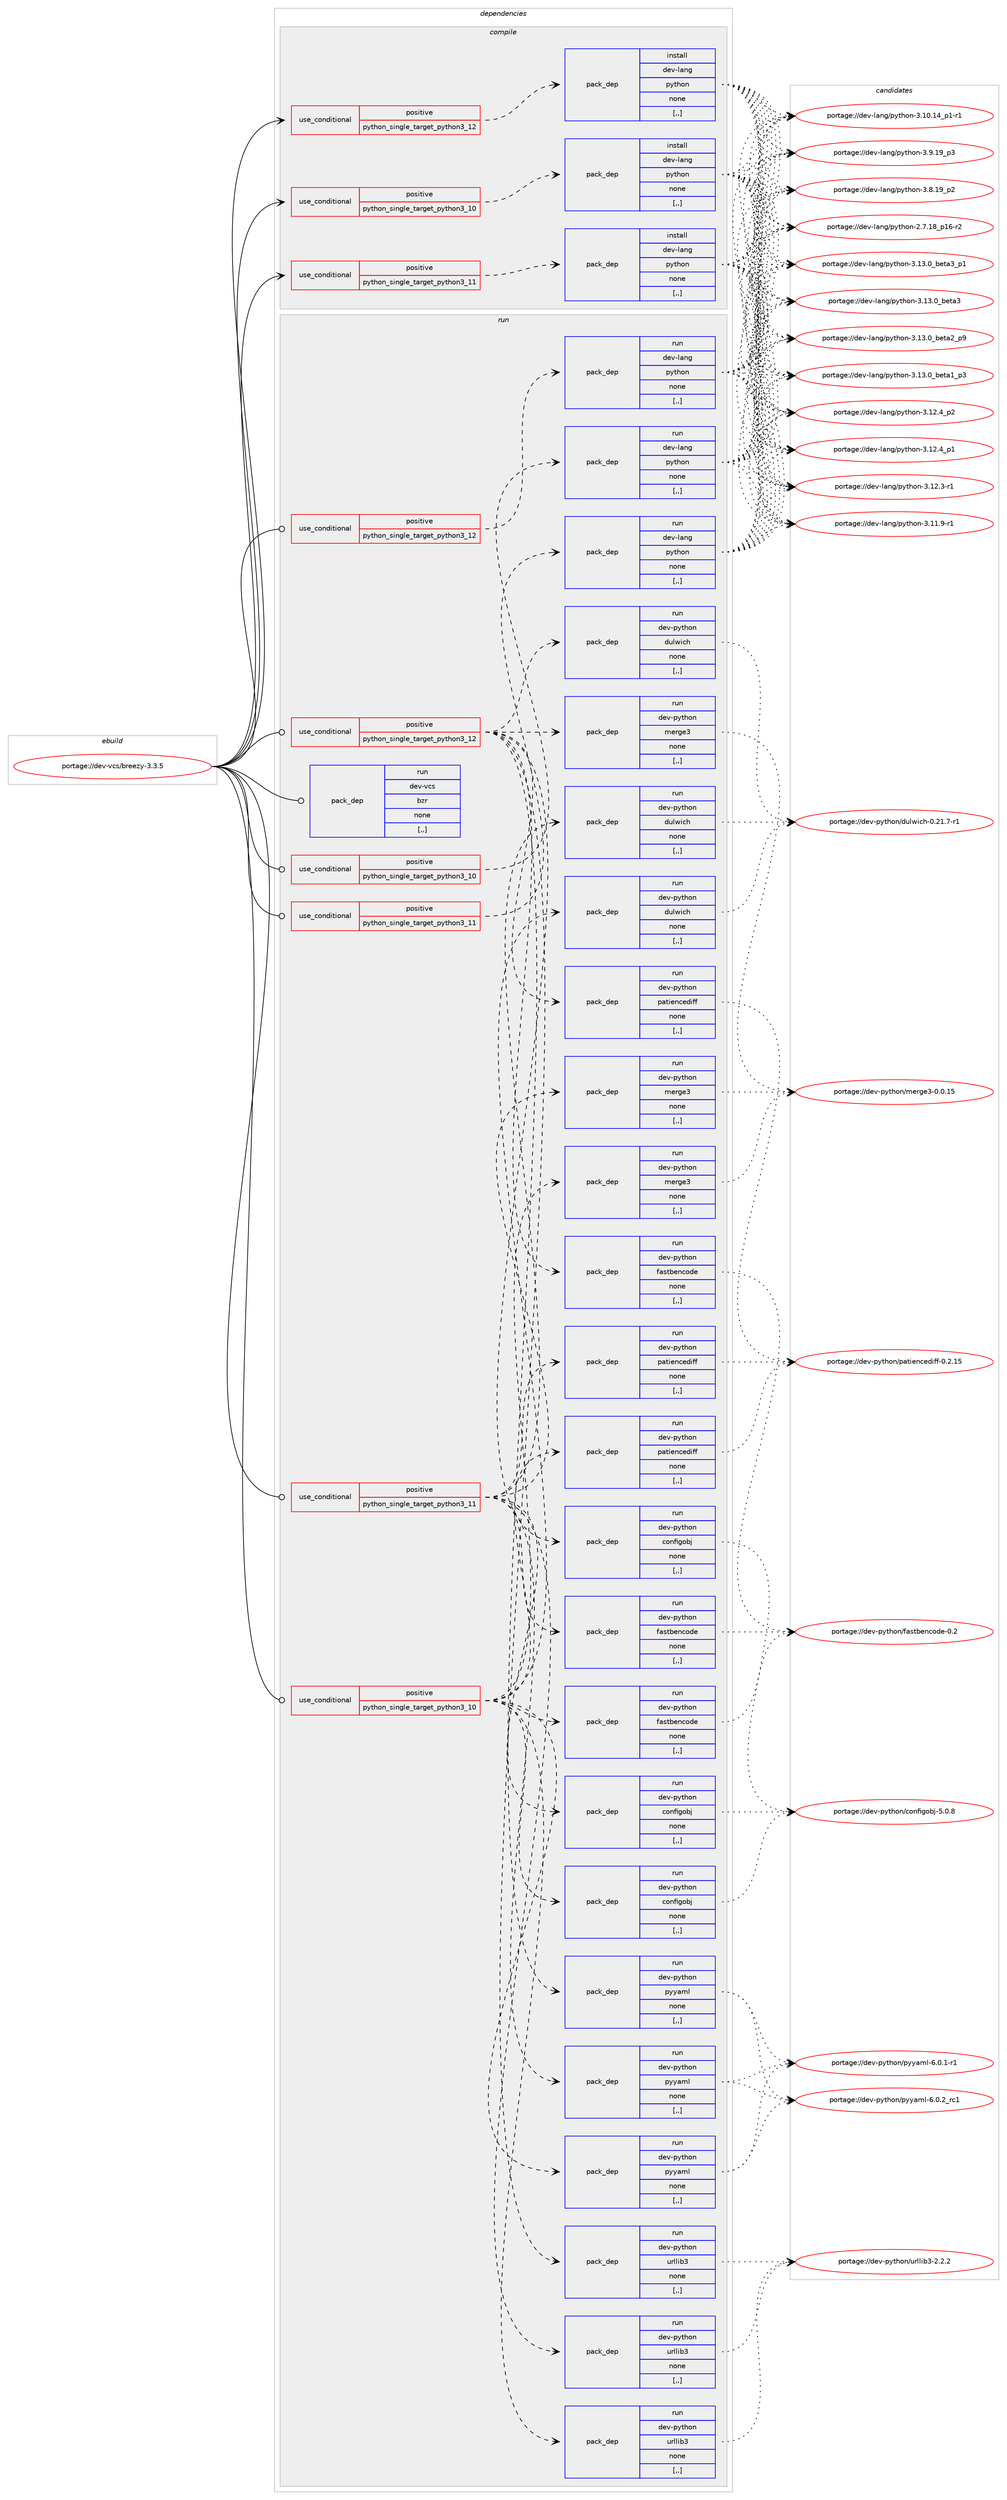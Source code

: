 digraph prolog {

# *************
# Graph options
# *************

newrank=true;
concentrate=true;
compound=true;
graph [rankdir=LR,fontname=Helvetica,fontsize=10,ranksep=1.5];#, ranksep=2.5, nodesep=0.2];
edge  [arrowhead=vee];
node  [fontname=Helvetica,fontsize=10];

# **********
# The ebuild
# **********

subgraph cluster_leftcol {
color=gray;
label=<<i>ebuild</i>>;
id [label="portage://dev-vcs/breezy-3.3.5", color=red, width=4, href="../dev-vcs/breezy-3.3.5.svg"];
}

# ****************
# The dependencies
# ****************

subgraph cluster_midcol {
color=gray;
label=<<i>dependencies</i>>;
subgraph cluster_compile {
fillcolor="#eeeeee";
style=filled;
label=<<i>compile</i>>;
subgraph cond61782 {
dependency219882 [label=<<TABLE BORDER="0" CELLBORDER="1" CELLSPACING="0" CELLPADDING="4"><TR><TD ROWSPAN="3" CELLPADDING="10">use_conditional</TD></TR><TR><TD>positive</TD></TR><TR><TD>python_single_target_python3_10</TD></TR></TABLE>>, shape=none, color=red];
subgraph pack156632 {
dependency219883 [label=<<TABLE BORDER="0" CELLBORDER="1" CELLSPACING="0" CELLPADDING="4" WIDTH="220"><TR><TD ROWSPAN="6" CELLPADDING="30">pack_dep</TD></TR><TR><TD WIDTH="110">install</TD></TR><TR><TD>dev-lang</TD></TR><TR><TD>python</TD></TR><TR><TD>none</TD></TR><TR><TD>[,,]</TD></TR></TABLE>>, shape=none, color=blue];
}
dependency219882:e -> dependency219883:w [weight=20,style="dashed",arrowhead="vee"];
}
id:e -> dependency219882:w [weight=20,style="solid",arrowhead="vee"];
subgraph cond61783 {
dependency219884 [label=<<TABLE BORDER="0" CELLBORDER="1" CELLSPACING="0" CELLPADDING="4"><TR><TD ROWSPAN="3" CELLPADDING="10">use_conditional</TD></TR><TR><TD>positive</TD></TR><TR><TD>python_single_target_python3_11</TD></TR></TABLE>>, shape=none, color=red];
subgraph pack156633 {
dependency219885 [label=<<TABLE BORDER="0" CELLBORDER="1" CELLSPACING="0" CELLPADDING="4" WIDTH="220"><TR><TD ROWSPAN="6" CELLPADDING="30">pack_dep</TD></TR><TR><TD WIDTH="110">install</TD></TR><TR><TD>dev-lang</TD></TR><TR><TD>python</TD></TR><TR><TD>none</TD></TR><TR><TD>[,,]</TD></TR></TABLE>>, shape=none, color=blue];
}
dependency219884:e -> dependency219885:w [weight=20,style="dashed",arrowhead="vee"];
}
id:e -> dependency219884:w [weight=20,style="solid",arrowhead="vee"];
subgraph cond61784 {
dependency219886 [label=<<TABLE BORDER="0" CELLBORDER="1" CELLSPACING="0" CELLPADDING="4"><TR><TD ROWSPAN="3" CELLPADDING="10">use_conditional</TD></TR><TR><TD>positive</TD></TR><TR><TD>python_single_target_python3_12</TD></TR></TABLE>>, shape=none, color=red];
subgraph pack156634 {
dependency219887 [label=<<TABLE BORDER="0" CELLBORDER="1" CELLSPACING="0" CELLPADDING="4" WIDTH="220"><TR><TD ROWSPAN="6" CELLPADDING="30">pack_dep</TD></TR><TR><TD WIDTH="110">install</TD></TR><TR><TD>dev-lang</TD></TR><TR><TD>python</TD></TR><TR><TD>none</TD></TR><TR><TD>[,,]</TD></TR></TABLE>>, shape=none, color=blue];
}
dependency219886:e -> dependency219887:w [weight=20,style="dashed",arrowhead="vee"];
}
id:e -> dependency219886:w [weight=20,style="solid",arrowhead="vee"];
}
subgraph cluster_compileandrun {
fillcolor="#eeeeee";
style=filled;
label=<<i>compile and run</i>>;
}
subgraph cluster_run {
fillcolor="#eeeeee";
style=filled;
label=<<i>run</i>>;
subgraph cond61785 {
dependency219888 [label=<<TABLE BORDER="0" CELLBORDER="1" CELLSPACING="0" CELLPADDING="4"><TR><TD ROWSPAN="3" CELLPADDING="10">use_conditional</TD></TR><TR><TD>positive</TD></TR><TR><TD>python_single_target_python3_10</TD></TR></TABLE>>, shape=none, color=red];
subgraph pack156635 {
dependency219889 [label=<<TABLE BORDER="0" CELLBORDER="1" CELLSPACING="0" CELLPADDING="4" WIDTH="220"><TR><TD ROWSPAN="6" CELLPADDING="30">pack_dep</TD></TR><TR><TD WIDTH="110">run</TD></TR><TR><TD>dev-lang</TD></TR><TR><TD>python</TD></TR><TR><TD>none</TD></TR><TR><TD>[,,]</TD></TR></TABLE>>, shape=none, color=blue];
}
dependency219888:e -> dependency219889:w [weight=20,style="dashed",arrowhead="vee"];
}
id:e -> dependency219888:w [weight=20,style="solid",arrowhead="odot"];
subgraph cond61786 {
dependency219890 [label=<<TABLE BORDER="0" CELLBORDER="1" CELLSPACING="0" CELLPADDING="4"><TR><TD ROWSPAN="3" CELLPADDING="10">use_conditional</TD></TR><TR><TD>positive</TD></TR><TR><TD>python_single_target_python3_10</TD></TR></TABLE>>, shape=none, color=red];
subgraph pack156636 {
dependency219891 [label=<<TABLE BORDER="0" CELLBORDER="1" CELLSPACING="0" CELLPADDING="4" WIDTH="220"><TR><TD ROWSPAN="6" CELLPADDING="30">pack_dep</TD></TR><TR><TD WIDTH="110">run</TD></TR><TR><TD>dev-python</TD></TR><TR><TD>configobj</TD></TR><TR><TD>none</TD></TR><TR><TD>[,,]</TD></TR></TABLE>>, shape=none, color=blue];
}
dependency219890:e -> dependency219891:w [weight=20,style="dashed",arrowhead="vee"];
subgraph pack156637 {
dependency219892 [label=<<TABLE BORDER="0" CELLBORDER="1" CELLSPACING="0" CELLPADDING="4" WIDTH="220"><TR><TD ROWSPAN="6" CELLPADDING="30">pack_dep</TD></TR><TR><TD WIDTH="110">run</TD></TR><TR><TD>dev-python</TD></TR><TR><TD>fastbencode</TD></TR><TR><TD>none</TD></TR><TR><TD>[,,]</TD></TR></TABLE>>, shape=none, color=blue];
}
dependency219890:e -> dependency219892:w [weight=20,style="dashed",arrowhead="vee"];
subgraph pack156638 {
dependency219893 [label=<<TABLE BORDER="0" CELLBORDER="1" CELLSPACING="0" CELLPADDING="4" WIDTH="220"><TR><TD ROWSPAN="6" CELLPADDING="30">pack_dep</TD></TR><TR><TD WIDTH="110">run</TD></TR><TR><TD>dev-python</TD></TR><TR><TD>patiencediff</TD></TR><TR><TD>none</TD></TR><TR><TD>[,,]</TD></TR></TABLE>>, shape=none, color=blue];
}
dependency219890:e -> dependency219893:w [weight=20,style="dashed",arrowhead="vee"];
subgraph pack156639 {
dependency219894 [label=<<TABLE BORDER="0" CELLBORDER="1" CELLSPACING="0" CELLPADDING="4" WIDTH="220"><TR><TD ROWSPAN="6" CELLPADDING="30">pack_dep</TD></TR><TR><TD WIDTH="110">run</TD></TR><TR><TD>dev-python</TD></TR><TR><TD>merge3</TD></TR><TR><TD>none</TD></TR><TR><TD>[,,]</TD></TR></TABLE>>, shape=none, color=blue];
}
dependency219890:e -> dependency219894:w [weight=20,style="dashed",arrowhead="vee"];
subgraph pack156640 {
dependency219895 [label=<<TABLE BORDER="0" CELLBORDER="1" CELLSPACING="0" CELLPADDING="4" WIDTH="220"><TR><TD ROWSPAN="6" CELLPADDING="30">pack_dep</TD></TR><TR><TD WIDTH="110">run</TD></TR><TR><TD>dev-python</TD></TR><TR><TD>dulwich</TD></TR><TR><TD>none</TD></TR><TR><TD>[,,]</TD></TR></TABLE>>, shape=none, color=blue];
}
dependency219890:e -> dependency219895:w [weight=20,style="dashed",arrowhead="vee"];
subgraph pack156641 {
dependency219896 [label=<<TABLE BORDER="0" CELLBORDER="1" CELLSPACING="0" CELLPADDING="4" WIDTH="220"><TR><TD ROWSPAN="6" CELLPADDING="30">pack_dep</TD></TR><TR><TD WIDTH="110">run</TD></TR><TR><TD>dev-python</TD></TR><TR><TD>urllib3</TD></TR><TR><TD>none</TD></TR><TR><TD>[,,]</TD></TR></TABLE>>, shape=none, color=blue];
}
dependency219890:e -> dependency219896:w [weight=20,style="dashed",arrowhead="vee"];
subgraph pack156642 {
dependency219897 [label=<<TABLE BORDER="0" CELLBORDER="1" CELLSPACING="0" CELLPADDING="4" WIDTH="220"><TR><TD ROWSPAN="6" CELLPADDING="30">pack_dep</TD></TR><TR><TD WIDTH="110">run</TD></TR><TR><TD>dev-python</TD></TR><TR><TD>pyyaml</TD></TR><TR><TD>none</TD></TR><TR><TD>[,,]</TD></TR></TABLE>>, shape=none, color=blue];
}
dependency219890:e -> dependency219897:w [weight=20,style="dashed",arrowhead="vee"];
}
id:e -> dependency219890:w [weight=20,style="solid",arrowhead="odot"];
subgraph cond61787 {
dependency219898 [label=<<TABLE BORDER="0" CELLBORDER="1" CELLSPACING="0" CELLPADDING="4"><TR><TD ROWSPAN="3" CELLPADDING="10">use_conditional</TD></TR><TR><TD>positive</TD></TR><TR><TD>python_single_target_python3_11</TD></TR></TABLE>>, shape=none, color=red];
subgraph pack156643 {
dependency219899 [label=<<TABLE BORDER="0" CELLBORDER="1" CELLSPACING="0" CELLPADDING="4" WIDTH="220"><TR><TD ROWSPAN="6" CELLPADDING="30">pack_dep</TD></TR><TR><TD WIDTH="110">run</TD></TR><TR><TD>dev-lang</TD></TR><TR><TD>python</TD></TR><TR><TD>none</TD></TR><TR><TD>[,,]</TD></TR></TABLE>>, shape=none, color=blue];
}
dependency219898:e -> dependency219899:w [weight=20,style="dashed",arrowhead="vee"];
}
id:e -> dependency219898:w [weight=20,style="solid",arrowhead="odot"];
subgraph cond61788 {
dependency219900 [label=<<TABLE BORDER="0" CELLBORDER="1" CELLSPACING="0" CELLPADDING="4"><TR><TD ROWSPAN="3" CELLPADDING="10">use_conditional</TD></TR><TR><TD>positive</TD></TR><TR><TD>python_single_target_python3_11</TD></TR></TABLE>>, shape=none, color=red];
subgraph pack156644 {
dependency219901 [label=<<TABLE BORDER="0" CELLBORDER="1" CELLSPACING="0" CELLPADDING="4" WIDTH="220"><TR><TD ROWSPAN="6" CELLPADDING="30">pack_dep</TD></TR><TR><TD WIDTH="110">run</TD></TR><TR><TD>dev-python</TD></TR><TR><TD>configobj</TD></TR><TR><TD>none</TD></TR><TR><TD>[,,]</TD></TR></TABLE>>, shape=none, color=blue];
}
dependency219900:e -> dependency219901:w [weight=20,style="dashed",arrowhead="vee"];
subgraph pack156645 {
dependency219902 [label=<<TABLE BORDER="0" CELLBORDER="1" CELLSPACING="0" CELLPADDING="4" WIDTH="220"><TR><TD ROWSPAN="6" CELLPADDING="30">pack_dep</TD></TR><TR><TD WIDTH="110">run</TD></TR><TR><TD>dev-python</TD></TR><TR><TD>fastbencode</TD></TR><TR><TD>none</TD></TR><TR><TD>[,,]</TD></TR></TABLE>>, shape=none, color=blue];
}
dependency219900:e -> dependency219902:w [weight=20,style="dashed",arrowhead="vee"];
subgraph pack156646 {
dependency219903 [label=<<TABLE BORDER="0" CELLBORDER="1" CELLSPACING="0" CELLPADDING="4" WIDTH="220"><TR><TD ROWSPAN="6" CELLPADDING="30">pack_dep</TD></TR><TR><TD WIDTH="110">run</TD></TR><TR><TD>dev-python</TD></TR><TR><TD>patiencediff</TD></TR><TR><TD>none</TD></TR><TR><TD>[,,]</TD></TR></TABLE>>, shape=none, color=blue];
}
dependency219900:e -> dependency219903:w [weight=20,style="dashed",arrowhead="vee"];
subgraph pack156647 {
dependency219904 [label=<<TABLE BORDER="0" CELLBORDER="1" CELLSPACING="0" CELLPADDING="4" WIDTH="220"><TR><TD ROWSPAN="6" CELLPADDING="30">pack_dep</TD></TR><TR><TD WIDTH="110">run</TD></TR><TR><TD>dev-python</TD></TR><TR><TD>merge3</TD></TR><TR><TD>none</TD></TR><TR><TD>[,,]</TD></TR></TABLE>>, shape=none, color=blue];
}
dependency219900:e -> dependency219904:w [weight=20,style="dashed",arrowhead="vee"];
subgraph pack156648 {
dependency219905 [label=<<TABLE BORDER="0" CELLBORDER="1" CELLSPACING="0" CELLPADDING="4" WIDTH="220"><TR><TD ROWSPAN="6" CELLPADDING="30">pack_dep</TD></TR><TR><TD WIDTH="110">run</TD></TR><TR><TD>dev-python</TD></TR><TR><TD>dulwich</TD></TR><TR><TD>none</TD></TR><TR><TD>[,,]</TD></TR></TABLE>>, shape=none, color=blue];
}
dependency219900:e -> dependency219905:w [weight=20,style="dashed",arrowhead="vee"];
subgraph pack156649 {
dependency219906 [label=<<TABLE BORDER="0" CELLBORDER="1" CELLSPACING="0" CELLPADDING="4" WIDTH="220"><TR><TD ROWSPAN="6" CELLPADDING="30">pack_dep</TD></TR><TR><TD WIDTH="110">run</TD></TR><TR><TD>dev-python</TD></TR><TR><TD>urllib3</TD></TR><TR><TD>none</TD></TR><TR><TD>[,,]</TD></TR></TABLE>>, shape=none, color=blue];
}
dependency219900:e -> dependency219906:w [weight=20,style="dashed",arrowhead="vee"];
subgraph pack156650 {
dependency219907 [label=<<TABLE BORDER="0" CELLBORDER="1" CELLSPACING="0" CELLPADDING="4" WIDTH="220"><TR><TD ROWSPAN="6" CELLPADDING="30">pack_dep</TD></TR><TR><TD WIDTH="110">run</TD></TR><TR><TD>dev-python</TD></TR><TR><TD>pyyaml</TD></TR><TR><TD>none</TD></TR><TR><TD>[,,]</TD></TR></TABLE>>, shape=none, color=blue];
}
dependency219900:e -> dependency219907:w [weight=20,style="dashed",arrowhead="vee"];
}
id:e -> dependency219900:w [weight=20,style="solid",arrowhead="odot"];
subgraph cond61789 {
dependency219908 [label=<<TABLE BORDER="0" CELLBORDER="1" CELLSPACING="0" CELLPADDING="4"><TR><TD ROWSPAN="3" CELLPADDING="10">use_conditional</TD></TR><TR><TD>positive</TD></TR><TR><TD>python_single_target_python3_12</TD></TR></TABLE>>, shape=none, color=red];
subgraph pack156651 {
dependency219909 [label=<<TABLE BORDER="0" CELLBORDER="1" CELLSPACING="0" CELLPADDING="4" WIDTH="220"><TR><TD ROWSPAN="6" CELLPADDING="30">pack_dep</TD></TR><TR><TD WIDTH="110">run</TD></TR><TR><TD>dev-lang</TD></TR><TR><TD>python</TD></TR><TR><TD>none</TD></TR><TR><TD>[,,]</TD></TR></TABLE>>, shape=none, color=blue];
}
dependency219908:e -> dependency219909:w [weight=20,style="dashed",arrowhead="vee"];
}
id:e -> dependency219908:w [weight=20,style="solid",arrowhead="odot"];
subgraph cond61790 {
dependency219910 [label=<<TABLE BORDER="0" CELLBORDER="1" CELLSPACING="0" CELLPADDING="4"><TR><TD ROWSPAN="3" CELLPADDING="10">use_conditional</TD></TR><TR><TD>positive</TD></TR><TR><TD>python_single_target_python3_12</TD></TR></TABLE>>, shape=none, color=red];
subgraph pack156652 {
dependency219911 [label=<<TABLE BORDER="0" CELLBORDER="1" CELLSPACING="0" CELLPADDING="4" WIDTH="220"><TR><TD ROWSPAN="6" CELLPADDING="30">pack_dep</TD></TR><TR><TD WIDTH="110">run</TD></TR><TR><TD>dev-python</TD></TR><TR><TD>configobj</TD></TR><TR><TD>none</TD></TR><TR><TD>[,,]</TD></TR></TABLE>>, shape=none, color=blue];
}
dependency219910:e -> dependency219911:w [weight=20,style="dashed",arrowhead="vee"];
subgraph pack156653 {
dependency219912 [label=<<TABLE BORDER="0" CELLBORDER="1" CELLSPACING="0" CELLPADDING="4" WIDTH="220"><TR><TD ROWSPAN="6" CELLPADDING="30">pack_dep</TD></TR><TR><TD WIDTH="110">run</TD></TR><TR><TD>dev-python</TD></TR><TR><TD>fastbencode</TD></TR><TR><TD>none</TD></TR><TR><TD>[,,]</TD></TR></TABLE>>, shape=none, color=blue];
}
dependency219910:e -> dependency219912:w [weight=20,style="dashed",arrowhead="vee"];
subgraph pack156654 {
dependency219913 [label=<<TABLE BORDER="0" CELLBORDER="1" CELLSPACING="0" CELLPADDING="4" WIDTH="220"><TR><TD ROWSPAN="6" CELLPADDING="30">pack_dep</TD></TR><TR><TD WIDTH="110">run</TD></TR><TR><TD>dev-python</TD></TR><TR><TD>patiencediff</TD></TR><TR><TD>none</TD></TR><TR><TD>[,,]</TD></TR></TABLE>>, shape=none, color=blue];
}
dependency219910:e -> dependency219913:w [weight=20,style="dashed",arrowhead="vee"];
subgraph pack156655 {
dependency219914 [label=<<TABLE BORDER="0" CELLBORDER="1" CELLSPACING="0" CELLPADDING="4" WIDTH="220"><TR><TD ROWSPAN="6" CELLPADDING="30">pack_dep</TD></TR><TR><TD WIDTH="110">run</TD></TR><TR><TD>dev-python</TD></TR><TR><TD>merge3</TD></TR><TR><TD>none</TD></TR><TR><TD>[,,]</TD></TR></TABLE>>, shape=none, color=blue];
}
dependency219910:e -> dependency219914:w [weight=20,style="dashed",arrowhead="vee"];
subgraph pack156656 {
dependency219915 [label=<<TABLE BORDER="0" CELLBORDER="1" CELLSPACING="0" CELLPADDING="4" WIDTH="220"><TR><TD ROWSPAN="6" CELLPADDING="30">pack_dep</TD></TR><TR><TD WIDTH="110">run</TD></TR><TR><TD>dev-python</TD></TR><TR><TD>dulwich</TD></TR><TR><TD>none</TD></TR><TR><TD>[,,]</TD></TR></TABLE>>, shape=none, color=blue];
}
dependency219910:e -> dependency219915:w [weight=20,style="dashed",arrowhead="vee"];
subgraph pack156657 {
dependency219916 [label=<<TABLE BORDER="0" CELLBORDER="1" CELLSPACING="0" CELLPADDING="4" WIDTH="220"><TR><TD ROWSPAN="6" CELLPADDING="30">pack_dep</TD></TR><TR><TD WIDTH="110">run</TD></TR><TR><TD>dev-python</TD></TR><TR><TD>urllib3</TD></TR><TR><TD>none</TD></TR><TR><TD>[,,]</TD></TR></TABLE>>, shape=none, color=blue];
}
dependency219910:e -> dependency219916:w [weight=20,style="dashed",arrowhead="vee"];
subgraph pack156658 {
dependency219917 [label=<<TABLE BORDER="0" CELLBORDER="1" CELLSPACING="0" CELLPADDING="4" WIDTH="220"><TR><TD ROWSPAN="6" CELLPADDING="30">pack_dep</TD></TR><TR><TD WIDTH="110">run</TD></TR><TR><TD>dev-python</TD></TR><TR><TD>pyyaml</TD></TR><TR><TD>none</TD></TR><TR><TD>[,,]</TD></TR></TABLE>>, shape=none, color=blue];
}
dependency219910:e -> dependency219917:w [weight=20,style="dashed",arrowhead="vee"];
}
id:e -> dependency219910:w [weight=20,style="solid",arrowhead="odot"];
subgraph pack156659 {
dependency219918 [label=<<TABLE BORDER="0" CELLBORDER="1" CELLSPACING="0" CELLPADDING="4" WIDTH="220"><TR><TD ROWSPAN="6" CELLPADDING="30">pack_dep</TD></TR><TR><TD WIDTH="110">run</TD></TR><TR><TD>dev-vcs</TD></TR><TR><TD>bzr</TD></TR><TR><TD>none</TD></TR><TR><TD>[,,]</TD></TR></TABLE>>, shape=none, color=blue];
}
id:e -> dependency219918:w [weight=20,style="solid",arrowhead="odot"];
}
}

# **************
# The candidates
# **************

subgraph cluster_choices {
rank=same;
color=gray;
label=<<i>candidates</i>>;

subgraph choice156632 {
color=black;
nodesep=1;
choice10010111845108971101034711212111610411111045514649514648959810111697519511249 [label="portage://dev-lang/python-3.13.0_beta3_p1", color=red, width=4,href="../dev-lang/python-3.13.0_beta3_p1.svg"];
choice1001011184510897110103471121211161041111104551464951464895981011169751 [label="portage://dev-lang/python-3.13.0_beta3", color=red, width=4,href="../dev-lang/python-3.13.0_beta3.svg"];
choice10010111845108971101034711212111610411111045514649514648959810111697509511257 [label="portage://dev-lang/python-3.13.0_beta2_p9", color=red, width=4,href="../dev-lang/python-3.13.0_beta2_p9.svg"];
choice10010111845108971101034711212111610411111045514649514648959810111697499511251 [label="portage://dev-lang/python-3.13.0_beta1_p3", color=red, width=4,href="../dev-lang/python-3.13.0_beta1_p3.svg"];
choice100101118451089711010347112121116104111110455146495046529511250 [label="portage://dev-lang/python-3.12.4_p2", color=red, width=4,href="../dev-lang/python-3.12.4_p2.svg"];
choice100101118451089711010347112121116104111110455146495046529511249 [label="portage://dev-lang/python-3.12.4_p1", color=red, width=4,href="../dev-lang/python-3.12.4_p1.svg"];
choice100101118451089711010347112121116104111110455146495046514511449 [label="portage://dev-lang/python-3.12.3-r1", color=red, width=4,href="../dev-lang/python-3.12.3-r1.svg"];
choice100101118451089711010347112121116104111110455146494946574511449 [label="portage://dev-lang/python-3.11.9-r1", color=red, width=4,href="../dev-lang/python-3.11.9-r1.svg"];
choice100101118451089711010347112121116104111110455146494846495295112494511449 [label="portage://dev-lang/python-3.10.14_p1-r1", color=red, width=4,href="../dev-lang/python-3.10.14_p1-r1.svg"];
choice100101118451089711010347112121116104111110455146574649579511251 [label="portage://dev-lang/python-3.9.19_p3", color=red, width=4,href="../dev-lang/python-3.9.19_p3.svg"];
choice100101118451089711010347112121116104111110455146564649579511250 [label="portage://dev-lang/python-3.8.19_p2", color=red, width=4,href="../dev-lang/python-3.8.19_p2.svg"];
choice100101118451089711010347112121116104111110455046554649569511249544511450 [label="portage://dev-lang/python-2.7.18_p16-r2", color=red, width=4,href="../dev-lang/python-2.7.18_p16-r2.svg"];
dependency219883:e -> choice10010111845108971101034711212111610411111045514649514648959810111697519511249:w [style=dotted,weight="100"];
dependency219883:e -> choice1001011184510897110103471121211161041111104551464951464895981011169751:w [style=dotted,weight="100"];
dependency219883:e -> choice10010111845108971101034711212111610411111045514649514648959810111697509511257:w [style=dotted,weight="100"];
dependency219883:e -> choice10010111845108971101034711212111610411111045514649514648959810111697499511251:w [style=dotted,weight="100"];
dependency219883:e -> choice100101118451089711010347112121116104111110455146495046529511250:w [style=dotted,weight="100"];
dependency219883:e -> choice100101118451089711010347112121116104111110455146495046529511249:w [style=dotted,weight="100"];
dependency219883:e -> choice100101118451089711010347112121116104111110455146495046514511449:w [style=dotted,weight="100"];
dependency219883:e -> choice100101118451089711010347112121116104111110455146494946574511449:w [style=dotted,weight="100"];
dependency219883:e -> choice100101118451089711010347112121116104111110455146494846495295112494511449:w [style=dotted,weight="100"];
dependency219883:e -> choice100101118451089711010347112121116104111110455146574649579511251:w [style=dotted,weight="100"];
dependency219883:e -> choice100101118451089711010347112121116104111110455146564649579511250:w [style=dotted,weight="100"];
dependency219883:e -> choice100101118451089711010347112121116104111110455046554649569511249544511450:w [style=dotted,weight="100"];
}
subgraph choice156633 {
color=black;
nodesep=1;
choice10010111845108971101034711212111610411111045514649514648959810111697519511249 [label="portage://dev-lang/python-3.13.0_beta3_p1", color=red, width=4,href="../dev-lang/python-3.13.0_beta3_p1.svg"];
choice1001011184510897110103471121211161041111104551464951464895981011169751 [label="portage://dev-lang/python-3.13.0_beta3", color=red, width=4,href="../dev-lang/python-3.13.0_beta3.svg"];
choice10010111845108971101034711212111610411111045514649514648959810111697509511257 [label="portage://dev-lang/python-3.13.0_beta2_p9", color=red, width=4,href="../dev-lang/python-3.13.0_beta2_p9.svg"];
choice10010111845108971101034711212111610411111045514649514648959810111697499511251 [label="portage://dev-lang/python-3.13.0_beta1_p3", color=red, width=4,href="../dev-lang/python-3.13.0_beta1_p3.svg"];
choice100101118451089711010347112121116104111110455146495046529511250 [label="portage://dev-lang/python-3.12.4_p2", color=red, width=4,href="../dev-lang/python-3.12.4_p2.svg"];
choice100101118451089711010347112121116104111110455146495046529511249 [label="portage://dev-lang/python-3.12.4_p1", color=red, width=4,href="../dev-lang/python-3.12.4_p1.svg"];
choice100101118451089711010347112121116104111110455146495046514511449 [label="portage://dev-lang/python-3.12.3-r1", color=red, width=4,href="../dev-lang/python-3.12.3-r1.svg"];
choice100101118451089711010347112121116104111110455146494946574511449 [label="portage://dev-lang/python-3.11.9-r1", color=red, width=4,href="../dev-lang/python-3.11.9-r1.svg"];
choice100101118451089711010347112121116104111110455146494846495295112494511449 [label="portage://dev-lang/python-3.10.14_p1-r1", color=red, width=4,href="../dev-lang/python-3.10.14_p1-r1.svg"];
choice100101118451089711010347112121116104111110455146574649579511251 [label="portage://dev-lang/python-3.9.19_p3", color=red, width=4,href="../dev-lang/python-3.9.19_p3.svg"];
choice100101118451089711010347112121116104111110455146564649579511250 [label="portage://dev-lang/python-3.8.19_p2", color=red, width=4,href="../dev-lang/python-3.8.19_p2.svg"];
choice100101118451089711010347112121116104111110455046554649569511249544511450 [label="portage://dev-lang/python-2.7.18_p16-r2", color=red, width=4,href="../dev-lang/python-2.7.18_p16-r2.svg"];
dependency219885:e -> choice10010111845108971101034711212111610411111045514649514648959810111697519511249:w [style=dotted,weight="100"];
dependency219885:e -> choice1001011184510897110103471121211161041111104551464951464895981011169751:w [style=dotted,weight="100"];
dependency219885:e -> choice10010111845108971101034711212111610411111045514649514648959810111697509511257:w [style=dotted,weight="100"];
dependency219885:e -> choice10010111845108971101034711212111610411111045514649514648959810111697499511251:w [style=dotted,weight="100"];
dependency219885:e -> choice100101118451089711010347112121116104111110455146495046529511250:w [style=dotted,weight="100"];
dependency219885:e -> choice100101118451089711010347112121116104111110455146495046529511249:w [style=dotted,weight="100"];
dependency219885:e -> choice100101118451089711010347112121116104111110455146495046514511449:w [style=dotted,weight="100"];
dependency219885:e -> choice100101118451089711010347112121116104111110455146494946574511449:w [style=dotted,weight="100"];
dependency219885:e -> choice100101118451089711010347112121116104111110455146494846495295112494511449:w [style=dotted,weight="100"];
dependency219885:e -> choice100101118451089711010347112121116104111110455146574649579511251:w [style=dotted,weight="100"];
dependency219885:e -> choice100101118451089711010347112121116104111110455146564649579511250:w [style=dotted,weight="100"];
dependency219885:e -> choice100101118451089711010347112121116104111110455046554649569511249544511450:w [style=dotted,weight="100"];
}
subgraph choice156634 {
color=black;
nodesep=1;
choice10010111845108971101034711212111610411111045514649514648959810111697519511249 [label="portage://dev-lang/python-3.13.0_beta3_p1", color=red, width=4,href="../dev-lang/python-3.13.0_beta3_p1.svg"];
choice1001011184510897110103471121211161041111104551464951464895981011169751 [label="portage://dev-lang/python-3.13.0_beta3", color=red, width=4,href="../dev-lang/python-3.13.0_beta3.svg"];
choice10010111845108971101034711212111610411111045514649514648959810111697509511257 [label="portage://dev-lang/python-3.13.0_beta2_p9", color=red, width=4,href="../dev-lang/python-3.13.0_beta2_p9.svg"];
choice10010111845108971101034711212111610411111045514649514648959810111697499511251 [label="portage://dev-lang/python-3.13.0_beta1_p3", color=red, width=4,href="../dev-lang/python-3.13.0_beta1_p3.svg"];
choice100101118451089711010347112121116104111110455146495046529511250 [label="portage://dev-lang/python-3.12.4_p2", color=red, width=4,href="../dev-lang/python-3.12.4_p2.svg"];
choice100101118451089711010347112121116104111110455146495046529511249 [label="portage://dev-lang/python-3.12.4_p1", color=red, width=4,href="../dev-lang/python-3.12.4_p1.svg"];
choice100101118451089711010347112121116104111110455146495046514511449 [label="portage://dev-lang/python-3.12.3-r1", color=red, width=4,href="../dev-lang/python-3.12.3-r1.svg"];
choice100101118451089711010347112121116104111110455146494946574511449 [label="portage://dev-lang/python-3.11.9-r1", color=red, width=4,href="../dev-lang/python-3.11.9-r1.svg"];
choice100101118451089711010347112121116104111110455146494846495295112494511449 [label="portage://dev-lang/python-3.10.14_p1-r1", color=red, width=4,href="../dev-lang/python-3.10.14_p1-r1.svg"];
choice100101118451089711010347112121116104111110455146574649579511251 [label="portage://dev-lang/python-3.9.19_p3", color=red, width=4,href="../dev-lang/python-3.9.19_p3.svg"];
choice100101118451089711010347112121116104111110455146564649579511250 [label="portage://dev-lang/python-3.8.19_p2", color=red, width=4,href="../dev-lang/python-3.8.19_p2.svg"];
choice100101118451089711010347112121116104111110455046554649569511249544511450 [label="portage://dev-lang/python-2.7.18_p16-r2", color=red, width=4,href="../dev-lang/python-2.7.18_p16-r2.svg"];
dependency219887:e -> choice10010111845108971101034711212111610411111045514649514648959810111697519511249:w [style=dotted,weight="100"];
dependency219887:e -> choice1001011184510897110103471121211161041111104551464951464895981011169751:w [style=dotted,weight="100"];
dependency219887:e -> choice10010111845108971101034711212111610411111045514649514648959810111697509511257:w [style=dotted,weight="100"];
dependency219887:e -> choice10010111845108971101034711212111610411111045514649514648959810111697499511251:w [style=dotted,weight="100"];
dependency219887:e -> choice100101118451089711010347112121116104111110455146495046529511250:w [style=dotted,weight="100"];
dependency219887:e -> choice100101118451089711010347112121116104111110455146495046529511249:w [style=dotted,weight="100"];
dependency219887:e -> choice100101118451089711010347112121116104111110455146495046514511449:w [style=dotted,weight="100"];
dependency219887:e -> choice100101118451089711010347112121116104111110455146494946574511449:w [style=dotted,weight="100"];
dependency219887:e -> choice100101118451089711010347112121116104111110455146494846495295112494511449:w [style=dotted,weight="100"];
dependency219887:e -> choice100101118451089711010347112121116104111110455146574649579511251:w [style=dotted,weight="100"];
dependency219887:e -> choice100101118451089711010347112121116104111110455146564649579511250:w [style=dotted,weight="100"];
dependency219887:e -> choice100101118451089711010347112121116104111110455046554649569511249544511450:w [style=dotted,weight="100"];
}
subgraph choice156635 {
color=black;
nodesep=1;
choice10010111845108971101034711212111610411111045514649514648959810111697519511249 [label="portage://dev-lang/python-3.13.0_beta3_p1", color=red, width=4,href="../dev-lang/python-3.13.0_beta3_p1.svg"];
choice1001011184510897110103471121211161041111104551464951464895981011169751 [label="portage://dev-lang/python-3.13.0_beta3", color=red, width=4,href="../dev-lang/python-3.13.0_beta3.svg"];
choice10010111845108971101034711212111610411111045514649514648959810111697509511257 [label="portage://dev-lang/python-3.13.0_beta2_p9", color=red, width=4,href="../dev-lang/python-3.13.0_beta2_p9.svg"];
choice10010111845108971101034711212111610411111045514649514648959810111697499511251 [label="portage://dev-lang/python-3.13.0_beta1_p3", color=red, width=4,href="../dev-lang/python-3.13.0_beta1_p3.svg"];
choice100101118451089711010347112121116104111110455146495046529511250 [label="portage://dev-lang/python-3.12.4_p2", color=red, width=4,href="../dev-lang/python-3.12.4_p2.svg"];
choice100101118451089711010347112121116104111110455146495046529511249 [label="portage://dev-lang/python-3.12.4_p1", color=red, width=4,href="../dev-lang/python-3.12.4_p1.svg"];
choice100101118451089711010347112121116104111110455146495046514511449 [label="portage://dev-lang/python-3.12.3-r1", color=red, width=4,href="../dev-lang/python-3.12.3-r1.svg"];
choice100101118451089711010347112121116104111110455146494946574511449 [label="portage://dev-lang/python-3.11.9-r1", color=red, width=4,href="../dev-lang/python-3.11.9-r1.svg"];
choice100101118451089711010347112121116104111110455146494846495295112494511449 [label="portage://dev-lang/python-3.10.14_p1-r1", color=red, width=4,href="../dev-lang/python-3.10.14_p1-r1.svg"];
choice100101118451089711010347112121116104111110455146574649579511251 [label="portage://dev-lang/python-3.9.19_p3", color=red, width=4,href="../dev-lang/python-3.9.19_p3.svg"];
choice100101118451089711010347112121116104111110455146564649579511250 [label="portage://dev-lang/python-3.8.19_p2", color=red, width=4,href="../dev-lang/python-3.8.19_p2.svg"];
choice100101118451089711010347112121116104111110455046554649569511249544511450 [label="portage://dev-lang/python-2.7.18_p16-r2", color=red, width=4,href="../dev-lang/python-2.7.18_p16-r2.svg"];
dependency219889:e -> choice10010111845108971101034711212111610411111045514649514648959810111697519511249:w [style=dotted,weight="100"];
dependency219889:e -> choice1001011184510897110103471121211161041111104551464951464895981011169751:w [style=dotted,weight="100"];
dependency219889:e -> choice10010111845108971101034711212111610411111045514649514648959810111697509511257:w [style=dotted,weight="100"];
dependency219889:e -> choice10010111845108971101034711212111610411111045514649514648959810111697499511251:w [style=dotted,weight="100"];
dependency219889:e -> choice100101118451089711010347112121116104111110455146495046529511250:w [style=dotted,weight="100"];
dependency219889:e -> choice100101118451089711010347112121116104111110455146495046529511249:w [style=dotted,weight="100"];
dependency219889:e -> choice100101118451089711010347112121116104111110455146495046514511449:w [style=dotted,weight="100"];
dependency219889:e -> choice100101118451089711010347112121116104111110455146494946574511449:w [style=dotted,weight="100"];
dependency219889:e -> choice100101118451089711010347112121116104111110455146494846495295112494511449:w [style=dotted,weight="100"];
dependency219889:e -> choice100101118451089711010347112121116104111110455146574649579511251:w [style=dotted,weight="100"];
dependency219889:e -> choice100101118451089711010347112121116104111110455146564649579511250:w [style=dotted,weight="100"];
dependency219889:e -> choice100101118451089711010347112121116104111110455046554649569511249544511450:w [style=dotted,weight="100"];
}
subgraph choice156636 {
color=black;
nodesep=1;
choice10010111845112121116104111110479911111010210510311198106455346484656 [label="portage://dev-python/configobj-5.0.8", color=red, width=4,href="../dev-python/configobj-5.0.8.svg"];
dependency219891:e -> choice10010111845112121116104111110479911111010210510311198106455346484656:w [style=dotted,weight="100"];
}
subgraph choice156637 {
color=black;
nodesep=1;
choice100101118451121211161041111104710297115116981011109911110010145484650 [label="portage://dev-python/fastbencode-0.2", color=red, width=4,href="../dev-python/fastbencode-0.2.svg"];
dependency219892:e -> choice100101118451121211161041111104710297115116981011109911110010145484650:w [style=dotted,weight="100"];
}
subgraph choice156638 {
color=black;
nodesep=1;
choice1001011184511212111610411111047112971161051011109910110010510210245484650464953 [label="portage://dev-python/patiencediff-0.2.15", color=red, width=4,href="../dev-python/patiencediff-0.2.15.svg"];
dependency219893:e -> choice1001011184511212111610411111047112971161051011109910110010510210245484650464953:w [style=dotted,weight="100"];
}
subgraph choice156639 {
color=black;
nodesep=1;
choice10010111845112121116104111110471091011141031015145484648464953 [label="portage://dev-python/merge3-0.0.15", color=red, width=4,href="../dev-python/merge3-0.0.15.svg"];
dependency219894:e -> choice10010111845112121116104111110471091011141031015145484648464953:w [style=dotted,weight="100"];
}
subgraph choice156640 {
color=black;
nodesep=1;
choice100101118451121211161041111104710011710811910599104454846504946554511449 [label="portage://dev-python/dulwich-0.21.7-r1", color=red, width=4,href="../dev-python/dulwich-0.21.7-r1.svg"];
dependency219895:e -> choice100101118451121211161041111104710011710811910599104454846504946554511449:w [style=dotted,weight="100"];
}
subgraph choice156641 {
color=black;
nodesep=1;
choice10010111845112121116104111110471171141081081059851455046504650 [label="portage://dev-python/urllib3-2.2.2", color=red, width=4,href="../dev-python/urllib3-2.2.2.svg"];
dependency219896:e -> choice10010111845112121116104111110471171141081081059851455046504650:w [style=dotted,weight="100"];
}
subgraph choice156642 {
color=black;
nodesep=1;
choice100101118451121211161041111104711212112197109108455446484650951149949 [label="portage://dev-python/pyyaml-6.0.2_rc1", color=red, width=4,href="../dev-python/pyyaml-6.0.2_rc1.svg"];
choice1001011184511212111610411111047112121121971091084554464846494511449 [label="portage://dev-python/pyyaml-6.0.1-r1", color=red, width=4,href="../dev-python/pyyaml-6.0.1-r1.svg"];
dependency219897:e -> choice100101118451121211161041111104711212112197109108455446484650951149949:w [style=dotted,weight="100"];
dependency219897:e -> choice1001011184511212111610411111047112121121971091084554464846494511449:w [style=dotted,weight="100"];
}
subgraph choice156643 {
color=black;
nodesep=1;
choice10010111845108971101034711212111610411111045514649514648959810111697519511249 [label="portage://dev-lang/python-3.13.0_beta3_p1", color=red, width=4,href="../dev-lang/python-3.13.0_beta3_p1.svg"];
choice1001011184510897110103471121211161041111104551464951464895981011169751 [label="portage://dev-lang/python-3.13.0_beta3", color=red, width=4,href="../dev-lang/python-3.13.0_beta3.svg"];
choice10010111845108971101034711212111610411111045514649514648959810111697509511257 [label="portage://dev-lang/python-3.13.0_beta2_p9", color=red, width=4,href="../dev-lang/python-3.13.0_beta2_p9.svg"];
choice10010111845108971101034711212111610411111045514649514648959810111697499511251 [label="portage://dev-lang/python-3.13.0_beta1_p3", color=red, width=4,href="../dev-lang/python-3.13.0_beta1_p3.svg"];
choice100101118451089711010347112121116104111110455146495046529511250 [label="portage://dev-lang/python-3.12.4_p2", color=red, width=4,href="../dev-lang/python-3.12.4_p2.svg"];
choice100101118451089711010347112121116104111110455146495046529511249 [label="portage://dev-lang/python-3.12.4_p1", color=red, width=4,href="../dev-lang/python-3.12.4_p1.svg"];
choice100101118451089711010347112121116104111110455146495046514511449 [label="portage://dev-lang/python-3.12.3-r1", color=red, width=4,href="../dev-lang/python-3.12.3-r1.svg"];
choice100101118451089711010347112121116104111110455146494946574511449 [label="portage://dev-lang/python-3.11.9-r1", color=red, width=4,href="../dev-lang/python-3.11.9-r1.svg"];
choice100101118451089711010347112121116104111110455146494846495295112494511449 [label="portage://dev-lang/python-3.10.14_p1-r1", color=red, width=4,href="../dev-lang/python-3.10.14_p1-r1.svg"];
choice100101118451089711010347112121116104111110455146574649579511251 [label="portage://dev-lang/python-3.9.19_p3", color=red, width=4,href="../dev-lang/python-3.9.19_p3.svg"];
choice100101118451089711010347112121116104111110455146564649579511250 [label="portage://dev-lang/python-3.8.19_p2", color=red, width=4,href="../dev-lang/python-3.8.19_p2.svg"];
choice100101118451089711010347112121116104111110455046554649569511249544511450 [label="portage://dev-lang/python-2.7.18_p16-r2", color=red, width=4,href="../dev-lang/python-2.7.18_p16-r2.svg"];
dependency219899:e -> choice10010111845108971101034711212111610411111045514649514648959810111697519511249:w [style=dotted,weight="100"];
dependency219899:e -> choice1001011184510897110103471121211161041111104551464951464895981011169751:w [style=dotted,weight="100"];
dependency219899:e -> choice10010111845108971101034711212111610411111045514649514648959810111697509511257:w [style=dotted,weight="100"];
dependency219899:e -> choice10010111845108971101034711212111610411111045514649514648959810111697499511251:w [style=dotted,weight="100"];
dependency219899:e -> choice100101118451089711010347112121116104111110455146495046529511250:w [style=dotted,weight="100"];
dependency219899:e -> choice100101118451089711010347112121116104111110455146495046529511249:w [style=dotted,weight="100"];
dependency219899:e -> choice100101118451089711010347112121116104111110455146495046514511449:w [style=dotted,weight="100"];
dependency219899:e -> choice100101118451089711010347112121116104111110455146494946574511449:w [style=dotted,weight="100"];
dependency219899:e -> choice100101118451089711010347112121116104111110455146494846495295112494511449:w [style=dotted,weight="100"];
dependency219899:e -> choice100101118451089711010347112121116104111110455146574649579511251:w [style=dotted,weight="100"];
dependency219899:e -> choice100101118451089711010347112121116104111110455146564649579511250:w [style=dotted,weight="100"];
dependency219899:e -> choice100101118451089711010347112121116104111110455046554649569511249544511450:w [style=dotted,weight="100"];
}
subgraph choice156644 {
color=black;
nodesep=1;
choice10010111845112121116104111110479911111010210510311198106455346484656 [label="portage://dev-python/configobj-5.0.8", color=red, width=4,href="../dev-python/configobj-5.0.8.svg"];
dependency219901:e -> choice10010111845112121116104111110479911111010210510311198106455346484656:w [style=dotted,weight="100"];
}
subgraph choice156645 {
color=black;
nodesep=1;
choice100101118451121211161041111104710297115116981011109911110010145484650 [label="portage://dev-python/fastbencode-0.2", color=red, width=4,href="../dev-python/fastbencode-0.2.svg"];
dependency219902:e -> choice100101118451121211161041111104710297115116981011109911110010145484650:w [style=dotted,weight="100"];
}
subgraph choice156646 {
color=black;
nodesep=1;
choice1001011184511212111610411111047112971161051011109910110010510210245484650464953 [label="portage://dev-python/patiencediff-0.2.15", color=red, width=4,href="../dev-python/patiencediff-0.2.15.svg"];
dependency219903:e -> choice1001011184511212111610411111047112971161051011109910110010510210245484650464953:w [style=dotted,weight="100"];
}
subgraph choice156647 {
color=black;
nodesep=1;
choice10010111845112121116104111110471091011141031015145484648464953 [label="portage://dev-python/merge3-0.0.15", color=red, width=4,href="../dev-python/merge3-0.0.15.svg"];
dependency219904:e -> choice10010111845112121116104111110471091011141031015145484648464953:w [style=dotted,weight="100"];
}
subgraph choice156648 {
color=black;
nodesep=1;
choice100101118451121211161041111104710011710811910599104454846504946554511449 [label="portage://dev-python/dulwich-0.21.7-r1", color=red, width=4,href="../dev-python/dulwich-0.21.7-r1.svg"];
dependency219905:e -> choice100101118451121211161041111104710011710811910599104454846504946554511449:w [style=dotted,weight="100"];
}
subgraph choice156649 {
color=black;
nodesep=1;
choice10010111845112121116104111110471171141081081059851455046504650 [label="portage://dev-python/urllib3-2.2.2", color=red, width=4,href="../dev-python/urllib3-2.2.2.svg"];
dependency219906:e -> choice10010111845112121116104111110471171141081081059851455046504650:w [style=dotted,weight="100"];
}
subgraph choice156650 {
color=black;
nodesep=1;
choice100101118451121211161041111104711212112197109108455446484650951149949 [label="portage://dev-python/pyyaml-6.0.2_rc1", color=red, width=4,href="../dev-python/pyyaml-6.0.2_rc1.svg"];
choice1001011184511212111610411111047112121121971091084554464846494511449 [label="portage://dev-python/pyyaml-6.0.1-r1", color=red, width=4,href="../dev-python/pyyaml-6.0.1-r1.svg"];
dependency219907:e -> choice100101118451121211161041111104711212112197109108455446484650951149949:w [style=dotted,weight="100"];
dependency219907:e -> choice1001011184511212111610411111047112121121971091084554464846494511449:w [style=dotted,weight="100"];
}
subgraph choice156651 {
color=black;
nodesep=1;
choice10010111845108971101034711212111610411111045514649514648959810111697519511249 [label="portage://dev-lang/python-3.13.0_beta3_p1", color=red, width=4,href="../dev-lang/python-3.13.0_beta3_p1.svg"];
choice1001011184510897110103471121211161041111104551464951464895981011169751 [label="portage://dev-lang/python-3.13.0_beta3", color=red, width=4,href="../dev-lang/python-3.13.0_beta3.svg"];
choice10010111845108971101034711212111610411111045514649514648959810111697509511257 [label="portage://dev-lang/python-3.13.0_beta2_p9", color=red, width=4,href="../dev-lang/python-3.13.0_beta2_p9.svg"];
choice10010111845108971101034711212111610411111045514649514648959810111697499511251 [label="portage://dev-lang/python-3.13.0_beta1_p3", color=red, width=4,href="../dev-lang/python-3.13.0_beta1_p3.svg"];
choice100101118451089711010347112121116104111110455146495046529511250 [label="portage://dev-lang/python-3.12.4_p2", color=red, width=4,href="../dev-lang/python-3.12.4_p2.svg"];
choice100101118451089711010347112121116104111110455146495046529511249 [label="portage://dev-lang/python-3.12.4_p1", color=red, width=4,href="../dev-lang/python-3.12.4_p1.svg"];
choice100101118451089711010347112121116104111110455146495046514511449 [label="portage://dev-lang/python-3.12.3-r1", color=red, width=4,href="../dev-lang/python-3.12.3-r1.svg"];
choice100101118451089711010347112121116104111110455146494946574511449 [label="portage://dev-lang/python-3.11.9-r1", color=red, width=4,href="../dev-lang/python-3.11.9-r1.svg"];
choice100101118451089711010347112121116104111110455146494846495295112494511449 [label="portage://dev-lang/python-3.10.14_p1-r1", color=red, width=4,href="../dev-lang/python-3.10.14_p1-r1.svg"];
choice100101118451089711010347112121116104111110455146574649579511251 [label="portage://dev-lang/python-3.9.19_p3", color=red, width=4,href="../dev-lang/python-3.9.19_p3.svg"];
choice100101118451089711010347112121116104111110455146564649579511250 [label="portage://dev-lang/python-3.8.19_p2", color=red, width=4,href="../dev-lang/python-3.8.19_p2.svg"];
choice100101118451089711010347112121116104111110455046554649569511249544511450 [label="portage://dev-lang/python-2.7.18_p16-r2", color=red, width=4,href="../dev-lang/python-2.7.18_p16-r2.svg"];
dependency219909:e -> choice10010111845108971101034711212111610411111045514649514648959810111697519511249:w [style=dotted,weight="100"];
dependency219909:e -> choice1001011184510897110103471121211161041111104551464951464895981011169751:w [style=dotted,weight="100"];
dependency219909:e -> choice10010111845108971101034711212111610411111045514649514648959810111697509511257:w [style=dotted,weight="100"];
dependency219909:e -> choice10010111845108971101034711212111610411111045514649514648959810111697499511251:w [style=dotted,weight="100"];
dependency219909:e -> choice100101118451089711010347112121116104111110455146495046529511250:w [style=dotted,weight="100"];
dependency219909:e -> choice100101118451089711010347112121116104111110455146495046529511249:w [style=dotted,weight="100"];
dependency219909:e -> choice100101118451089711010347112121116104111110455146495046514511449:w [style=dotted,weight="100"];
dependency219909:e -> choice100101118451089711010347112121116104111110455146494946574511449:w [style=dotted,weight="100"];
dependency219909:e -> choice100101118451089711010347112121116104111110455146494846495295112494511449:w [style=dotted,weight="100"];
dependency219909:e -> choice100101118451089711010347112121116104111110455146574649579511251:w [style=dotted,weight="100"];
dependency219909:e -> choice100101118451089711010347112121116104111110455146564649579511250:w [style=dotted,weight="100"];
dependency219909:e -> choice100101118451089711010347112121116104111110455046554649569511249544511450:w [style=dotted,weight="100"];
}
subgraph choice156652 {
color=black;
nodesep=1;
choice10010111845112121116104111110479911111010210510311198106455346484656 [label="portage://dev-python/configobj-5.0.8", color=red, width=4,href="../dev-python/configobj-5.0.8.svg"];
dependency219911:e -> choice10010111845112121116104111110479911111010210510311198106455346484656:w [style=dotted,weight="100"];
}
subgraph choice156653 {
color=black;
nodesep=1;
choice100101118451121211161041111104710297115116981011109911110010145484650 [label="portage://dev-python/fastbencode-0.2", color=red, width=4,href="../dev-python/fastbencode-0.2.svg"];
dependency219912:e -> choice100101118451121211161041111104710297115116981011109911110010145484650:w [style=dotted,weight="100"];
}
subgraph choice156654 {
color=black;
nodesep=1;
choice1001011184511212111610411111047112971161051011109910110010510210245484650464953 [label="portage://dev-python/patiencediff-0.2.15", color=red, width=4,href="../dev-python/patiencediff-0.2.15.svg"];
dependency219913:e -> choice1001011184511212111610411111047112971161051011109910110010510210245484650464953:w [style=dotted,weight="100"];
}
subgraph choice156655 {
color=black;
nodesep=1;
choice10010111845112121116104111110471091011141031015145484648464953 [label="portage://dev-python/merge3-0.0.15", color=red, width=4,href="../dev-python/merge3-0.0.15.svg"];
dependency219914:e -> choice10010111845112121116104111110471091011141031015145484648464953:w [style=dotted,weight="100"];
}
subgraph choice156656 {
color=black;
nodesep=1;
choice100101118451121211161041111104710011710811910599104454846504946554511449 [label="portage://dev-python/dulwich-0.21.7-r1", color=red, width=4,href="../dev-python/dulwich-0.21.7-r1.svg"];
dependency219915:e -> choice100101118451121211161041111104710011710811910599104454846504946554511449:w [style=dotted,weight="100"];
}
subgraph choice156657 {
color=black;
nodesep=1;
choice10010111845112121116104111110471171141081081059851455046504650 [label="portage://dev-python/urllib3-2.2.2", color=red, width=4,href="../dev-python/urllib3-2.2.2.svg"];
dependency219916:e -> choice10010111845112121116104111110471171141081081059851455046504650:w [style=dotted,weight="100"];
}
subgraph choice156658 {
color=black;
nodesep=1;
choice100101118451121211161041111104711212112197109108455446484650951149949 [label="portage://dev-python/pyyaml-6.0.2_rc1", color=red, width=4,href="../dev-python/pyyaml-6.0.2_rc1.svg"];
choice1001011184511212111610411111047112121121971091084554464846494511449 [label="portage://dev-python/pyyaml-6.0.1-r1", color=red, width=4,href="../dev-python/pyyaml-6.0.1-r1.svg"];
dependency219917:e -> choice100101118451121211161041111104711212112197109108455446484650951149949:w [style=dotted,weight="100"];
dependency219917:e -> choice1001011184511212111610411111047112121121971091084554464846494511449:w [style=dotted,weight="100"];
}
subgraph choice156659 {
color=black;
nodesep=1;
}
}

}
